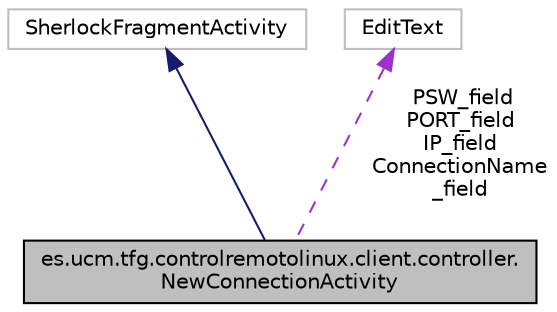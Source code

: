digraph "es.ucm.tfg.controlremotolinux.client.controller.NewConnectionActivity"
{
  edge [fontname="Helvetica",fontsize="10",labelfontname="Helvetica",labelfontsize="10"];
  node [fontname="Helvetica",fontsize="10",shape=record];
  Node1 [label="es.ucm.tfg.controlremotolinux.client.controller.\lNewConnectionActivity",height=0.2,width=0.4,color="black", fillcolor="grey75", style="filled" fontcolor="black"];
  Node2 -> Node1 [dir="back",color="midnightblue",fontsize="10",style="solid",fontname="Helvetica"];
  Node2 [label="SherlockFragmentActivity",height=0.2,width=0.4,color="grey75", fillcolor="white", style="filled"];
  Node3 -> Node1 [dir="back",color="darkorchid3",fontsize="10",style="dashed",label=" PSW_field\nPORT_field\nIP_field\nConnectionName\l_field" ,fontname="Helvetica"];
  Node3 [label="EditText",height=0.2,width=0.4,color="grey75", fillcolor="white", style="filled"];
}

